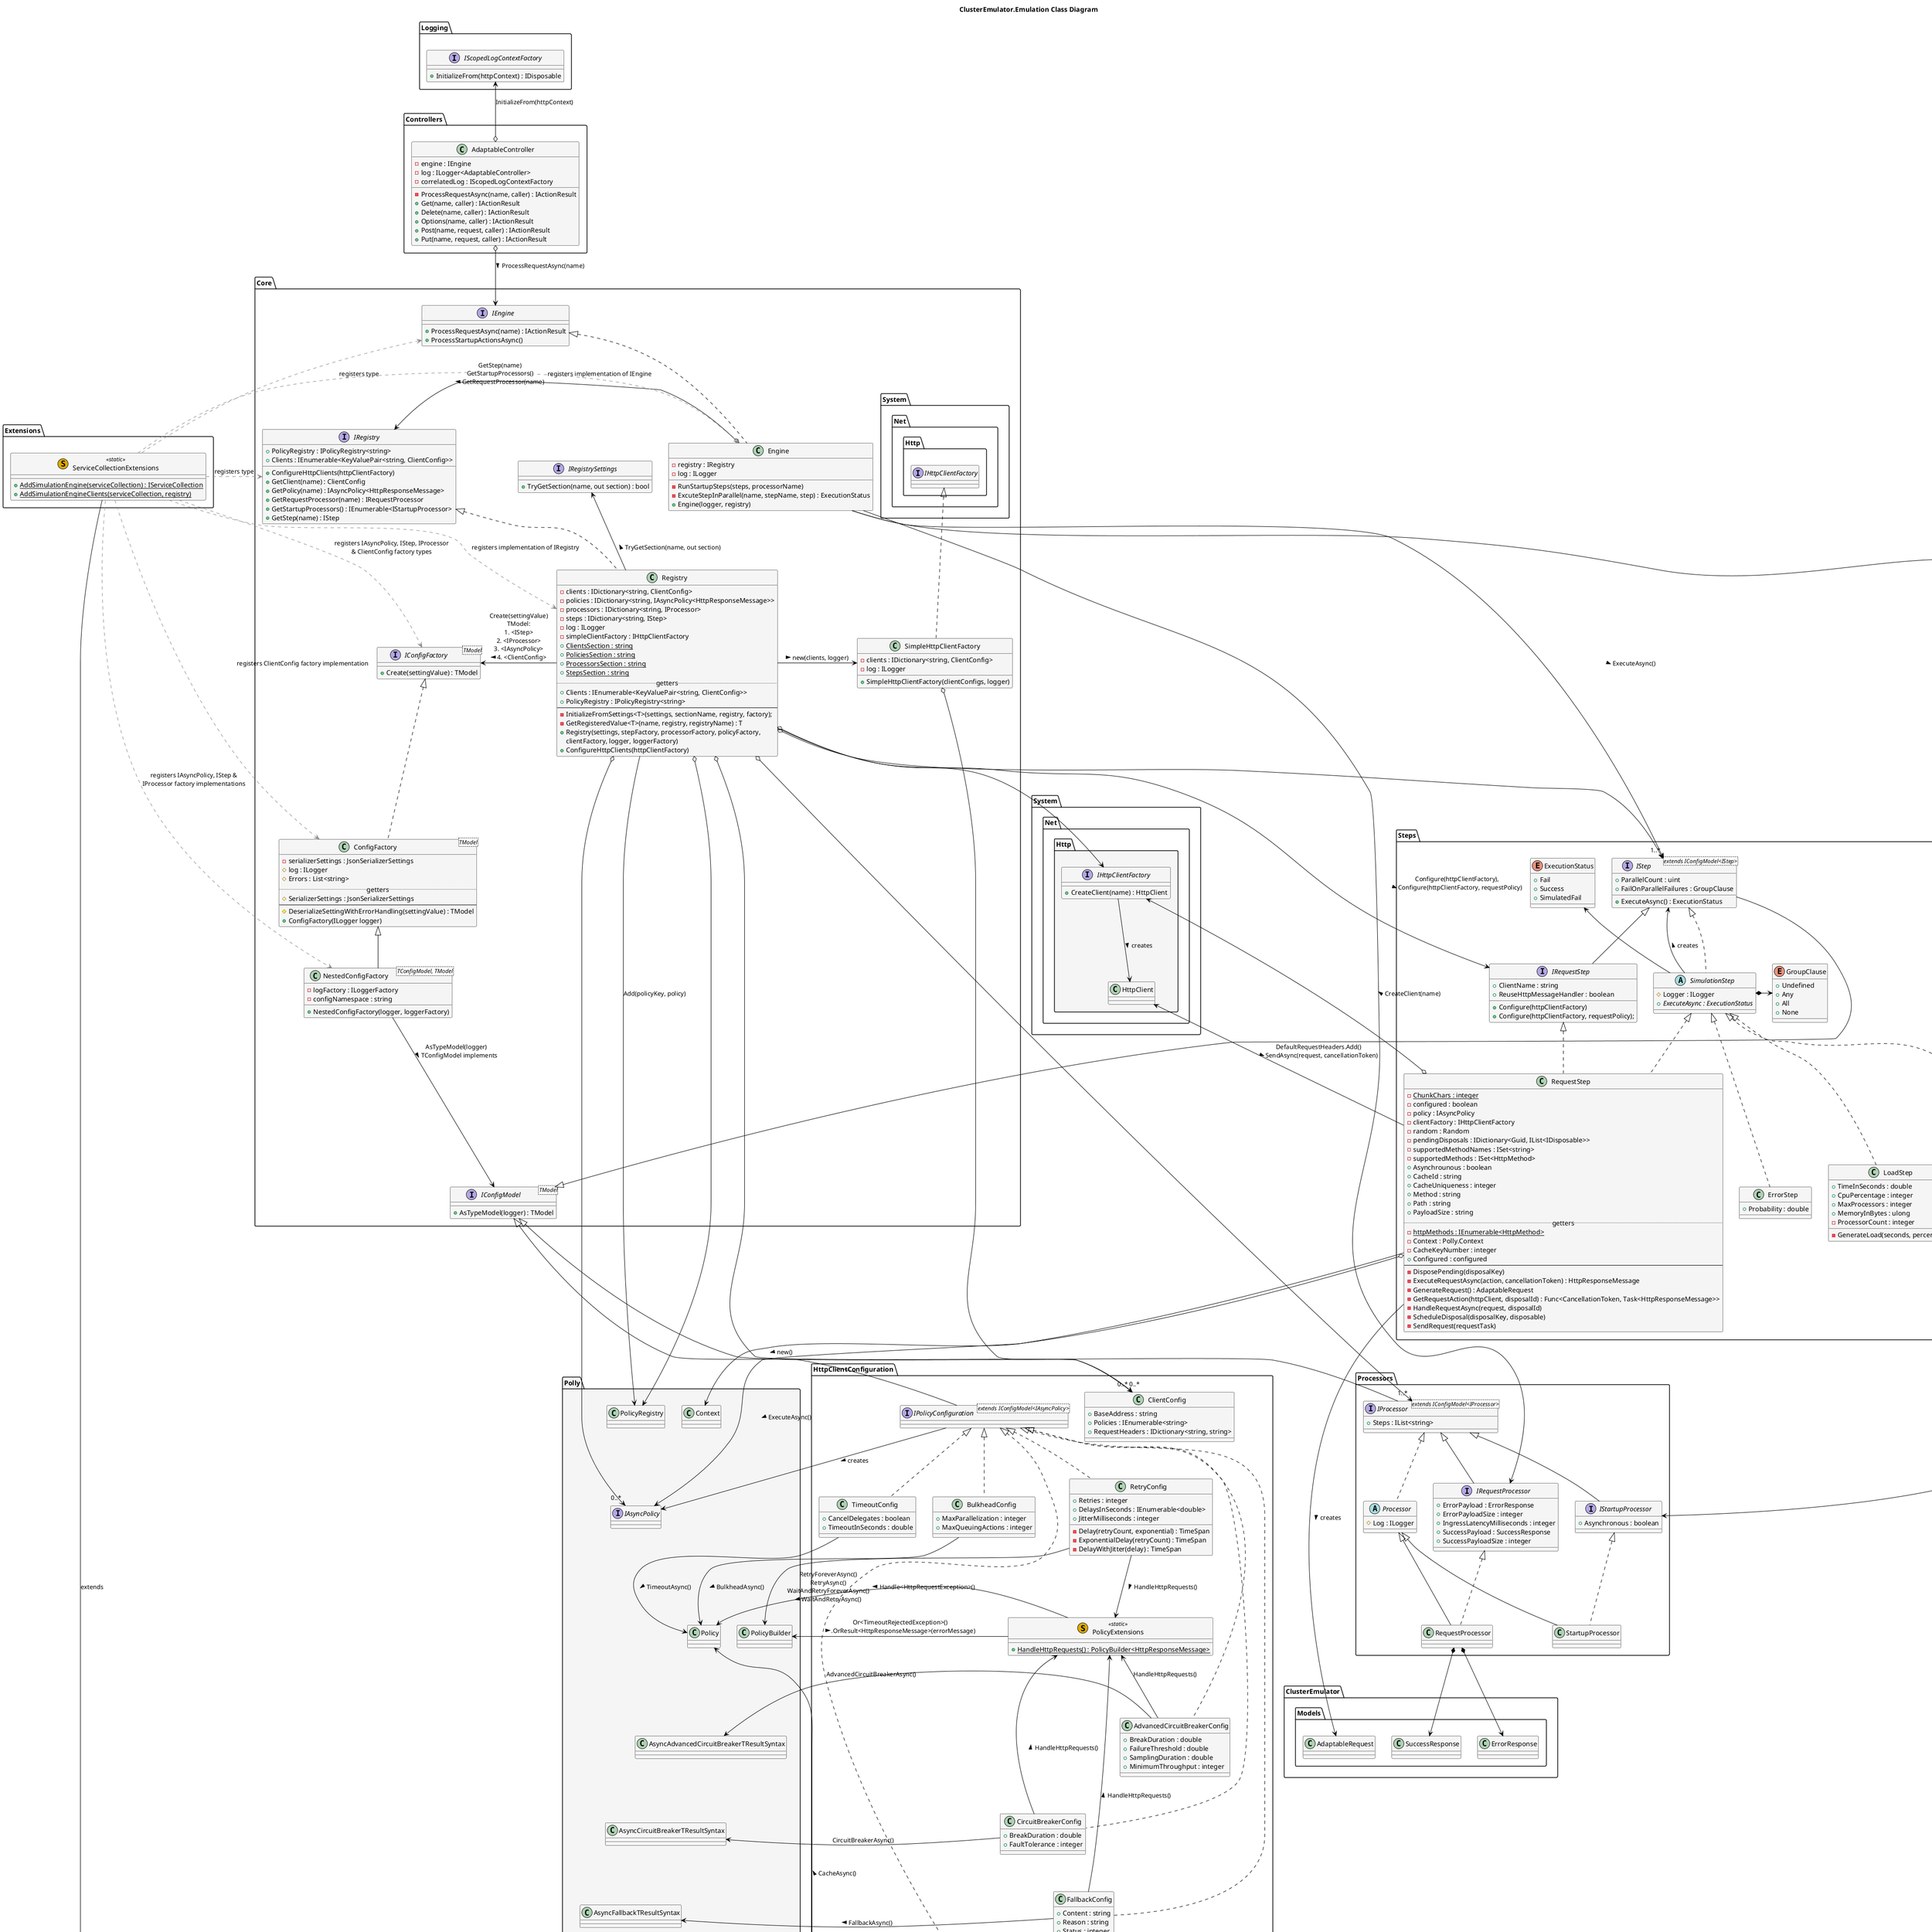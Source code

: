 @startuml

skinparam class {
    FontName Arial
    BorderColor black
    BackgroundColor whitesmoke
    ArrowColor black
}

title ClusterEmulator.Emulation Class Diagram


namespace Controllers {
    class AdaptableController {
        - engine : IEngine
        - log : ILogger<AdaptableController>
        - correlatedLog : IScopedLogContextFactory
        - ProcessRequestAsync(name, caller) : IActionResult
        + Get(name, caller) : IActionResult
        + Delete(name, caller) : IActionResult
        + Options(name, caller) : IActionResult
        + Post(name, request, caller) : IActionResult
        + Put(name, request, caller) : IActionResult
    }
}

namespace Core {
    interface IConfigFactory<TModel> {
        + Create(settingValue) : TModel
    }

    class ConfigFactory<TModel> implements IConfigFactory {
        - serializerSettings : JsonSerializerSettings
        # log : ILogger
        # Errors : List<string>
        ..getters..
        # SerializerSettings : JsonSerializerSettings
        ----
        # DeserializeSettingWithErrorHandling(settingValue) : TModel
        + ConfigFactory(ILogger logger)
    }

    interface IEngine {
        + ProcessRequestAsync(name) : IActionResult
        + ProcessStartupActionsAsync()
    }

    class Engine implements IEngine {
        - registry : IRegistry
        - log : ILogger
        - RunStartupSteps(steps, processorName)
        - ExcuteStepInParallel(name, stepName, step) : ExecutionStatus
        + Engine(logger, registry)
    }

    interface IConfigModel<TModel> {
        + AsTypeModel(logger) : TModel
    }

    interface IRegistry {
        + PolicyRegistry : IPolicyRegistry<string>
        + Clients : IEnumerable<KeyValuePair<string, ClientConfig>>
        + ConfigureHttpClients(httpClientFactory)
        + GetClient(name) : ClientConfig
        + GetPolicy(name) : IAsyncPolicy<HttpResponseMessage>
        + GetRequestProcessor(name) : IRequestProcessor
        + GetStartupProcessors() : IEnumerable<IStartupProcessor>
        + GetStep(name) : IStep
    }

    interface IRegistrySettings {
        + TryGetSection(name, out section) : bool
    }

    class Registry implements IRegistry {
        - clients : IDictionary<string, ClientConfig>
        - policies : IDictionary<string, IAsyncPolicy<HttpResponseMessage>>
        - processors : IDictionary<string, IProcessor>
        - steps : IDictionary<string, IStep>
        - log : ILogger
        - simpleClientFactory : IHttpClientFactory
        + {static} ClientsSection : string
        + {static} PoliciesSection : string
        + {static} ProcessorsSection : string
        + {static} StepsSection : string
        ..getters..
        + Clients : IEnumerable<KeyValuePair<string, ClientConfig>>
        + PolicyRegistry : IPolicyRegistry<string>
        ----
        - InitializeFromSettings<T>(settings, sectionName, registry, factory);
        - GetRegisteredValue<T>(name, registry, registryName) : T
        + Registry(settings, stepFactory, processorFactory, policyFactory,
        clientFactory, logger, loggerFactory)
        + ConfigureHttpClients(httpClientFactory)
    }

    class NestedConfigFactory<TConfigModel, TModel> extends ConfigFactory {
        - logFactory : ILoggerFactory
        - configNamespace : string
        + NestedConfigFactory(logger, loggerFactory)
    }

    class SimpleHttpClientFactory implements System.Net.Http.IHttpClientFactory {
        - clients : IDictionary<string, ClientConfig>
        - log : ILogger
        + SimpleHttpClientFactory(clientConfigs, logger)
    }

    Engine o-right-> IRegistry : GetStep(name)\nGetStartupProcessors()\nGetRequestProcessor(name) >
    NestedConfigFactory --> IConfigModel : AsTypeModel(logger)\nTConfigModel implements >
    Registry -up-> IRegistrySettings : TryGetSection(name, out section) >
    Registry -right-> IConfigFactory : Create(settingValue)\nTModel:\n1. <IStep>\n2. <IProcessor>\n3. <IAsyncPolicy>\n4. <ClientConfig> >
    Registry -right-> SimpleHttpClientFactory : new(clients, logger) >
}


namespace Extensions {
    class ServiceCollectionExtensions << (S,#DDAA00) static >> {
        + {static} AddSimulationEngine(serviceCollection) : IServiceCollection
        + {static} AddSimulationEngineClients(serviceCollection, registry)
    }
}


namespace System.Net.Http #whitesmoke {
    interface IHttpClientFactory {
        + CreateClient(name) : HttpClient
    }

    IHttpClientFactory --> HttpClient : creates >
}

namespace HttpClientConfiguration {
    interface IPolicyConfiguration<extends IConfigModel<IAsyncPolicy>> extends Core.IConfigModel

    class PolicyExtensions << (S,#DDAA00) static >> {
        + {static} HandleHttpRequests() : PolicyBuilder<HttpResponseMessage>
    }

    class AdvancedCircuitBreakerConfig implements IPolicyConfiguration {
        + BreakDuration : double
        + FailureThreshold : double
        + SamplingDuration : double
        + MinimumThroughput : integer
    }

    class BulkheadConfig implements IPolicyConfiguration {
        + MaxParallelization : integer
        + MaxQueuingActions : integer
    }

    class CircuitBreakerConfig implements IPolicyConfiguration {
        + BreakDuration : double
        + FaultTolerance : integer
    }

    class FallbackConfig implements IPolicyConfiguration {

        + Content : string
        + Reason : string
        + Status : integer
    }

    class RetryConfig implements IPolicyConfiguration {
        + Retries : integer
        + DelaysInSeconds : IEnumerable<double>
        + JitterMilliseconds : integer
        - Delay(retryCount, exponential) : TimeSpan
        - ExponentialDelay(retryCount) : TimeSpan
        - DelayWithJitter(delay) : TimeSpan
    }

    class TimeoutConfig implements IPolicyConfiguration {
        + CancelDelegates : boolean
        + TimeoutInSeconds : double
    }

    class ClientConfig {
        + BaseAddress : string
        + Policies : IEnumerable<string>
        + RequestHeaders : IDictionary<string, string>
    }


    class CacheConfig implements IPolicyConfiguration {
        + Time : CacheTime
        + Absolute : boolean
        + Sliding : boolean
        - cacheProvider : IAsyncCacheProvider
        - strategy : ITtlStrategy
        + CacheConfig()
        + CacheConfig(cacheProvider)
        - CacheOKResponse(pollyContext, httpResponseMessage) : Ttl
        - CreateStrategy() : ITtlStrategy
    }

    class CacheTime {
        + Days : integer
        + Hours : integer
        + Minutes : integer
        + Seconds : integer
        + AsTimeSpan() : TimeSpan
    }

    CacheConfig *-left-> CacheTime
    AdvancedCircuitBreakerConfig -up-> PolicyExtensions : HandleHttpRequests()
    CircuitBreakerConfig -up-> PolicyExtensions : HandleHttpRequests() >
    FallbackConfig -up-> PolicyExtensions : HandleHttpRequests() >
    RetryConfig --> PolicyExtensions : HandleHttpRequests() >

    TimeoutConfig -[hidden]> BulkheadConfig
    TimeoutConfig -[hidden]> RetryConfig
    RetryConfig -[hidden]--> CircuitBreakerConfig
    
    AdvancedCircuitBreakerConfig -[hidden]-> CircuitBreakerConfig
    CircuitBreakerConfig -[hidden]-> FallbackConfig
    
    FallbackConfig -[hidden]--> CacheConfig
}

namespace Logging {
    interface IScopedLogContextFactory {
        + InitializeFrom(httpContext) : IDisposable
    }
}

namespace Processors {
    interface IProcessor<extends IConfigModel<IProcessor>> extends Core.IConfigModel {
        + Steps : IList<string>
    }

    interface IRequestProcessor extends IProcessor {

        + ErrorPayload : ErrorResponse
        + ErrorPayloadSize : integer
        + IngressLatencyMilliseconds : integer
        + SuccessPayload : SuccessResponse
        + SuccessPayloadSize : integer
    }

    interface IStartupProcessor extends IProcessor {
        + Asynchronous : boolean
    }

    abstract Processor implements IProcessor {
        # Log : ILogger
    }

    class RequestProcessor extends Processor implements IRequestProcessor

    class StartupProcessor extends Processor implements IStartupProcessor
}

namespace Steps {
    interface IStep<extends IConfigModel<IStep>> extends Core.IConfigModel {
        + ParallelCount : uint
        + FailOnParallelFailures : GroupClause
        + ExecuteAsync() : ExecutionStatus
    }

    enum GroupClause {
        + Undefined
        + Any
        + All
        + None
    }

    enum ExecutionStatus {
        + Fail
        + Success
        + SimulatedFail
    }

    interface IRequestStep extends IStep {
        + ClientName : string
        + ReuseHttpMessageHandler : boolean
        + Configure(httpClientFactory)
        + Configure(httpClientFactory, requestPolicy);
    }

    abstract SimulationStep implements IStep {
        # Logger : ILogger
        + {abstract} ExecuteAsync : ExecutionStatus
    }

    class DelayStep implements SimulationStep {
        + Time : double
        - Delay : TimeSpan
    }

    class ErrorStep implements SimulationStep {
        + Probability : double
    }

    class LoadStep implements SimulationStep {
        + TimeInSeconds : double
        + CpuPercentage : integer
        + MaxProcessors : integer
        + MemoryInBytes : ulong
        - ProcessorCount : integer
        - GenerateLoad(seconds, percentage)
    }

    class RequestStep implements SimulationStep, IRequestStep {
        - {static} ChunkChars : integer
        - configured : boolean
        - policy : IAsyncPolicy
        - clientFactory : IHttpClientFactory
        - random : Random
        - pendingDisposals : IDictionary<Guid, IList<IDisposable>>
        - supportedMethodNames : ISet<string>
        - supportedMethods : ISet<HttpMethod>
        + Asynchrounous : boolean
        + CacheId : string
        + CacheUniqueness : integer
        + Method : string
        + Path : string
        + PayloadSize : string
        .. getters ..
        - {static} httpMethods : IEnumerable<HttpMethod>
        - Context : Polly.Context
        - CacheKeyNumber : integer
        + Configured : configured
        ----
        - DisposePending(disposalKey)
        - ExecuteRequestAsync(action, cancellationToken) : HttpResponseMessage
        - GenerateRequest() : AdaptableRequest
        - GetRequestAction(httpClient, disposalId) : Func<CancellationToken, Task<HttpResponseMessage>>
        - HandleRequestAsync(request, disposalId)
        - ScheduleDisposal(disposalKey, disposable)
        - SendRequest(requestTask)
    }

    SimulationStep *-right-> GroupClause
    SimulationStep -up-> ExecutionStatus
    SimulationStep -up-> IStep : creates >
}


namespace Microsoft.Extensions.DependencyInjection #whitesmoke {
    interface IServiceCollection
}

namespace Microsoft.Extensions.Caching.Memory #whitesmoke {
    interface IMemoryCache
}

'Polly namespaces'
namespace Polly #whitesmoke {
    interface IAsyncPolicy
    PolicyRegistry -[hidden]> Context
    PolicyRegistry -[hidden]-> IAsyncPolicy

    IAsyncPolicy -[hidden]-> Policy
    Policy -[hidden]> PolicyBuilder

    PolicyBuilder -[hidden]-> AsyncAdvancedCircuitBreakerTResultSyntax
    AsyncAdvancedCircuitBreakerTResultSyntax -[hidden]-> AsyncCircuitBreakerTResultSyntax
    AsyncCircuitBreakerTResultSyntax -[hidden]-> AsyncFallbackTResultSyntax
}

namespace Polly.Caching #whitesmoke {
    interface IAsyncCacheProvider
    interface ITtlStrategy
    IAsyncCacheProvider -[hidden]> ITtlStrategy
    ITtlStrategy -[hidden]> ResultTtl

    ResultTtl -[hidden]-> SlidingTtl
    SlidingTtl -[hidden]> RelativeTtl
    RelativeTtl -[hidden]> AbsoluteTtl 
}

Polly.AsyncFallbackTResultSyntax -[hidden]--> Polly.Caching.ITtlStrategy

Controllers.AdaptableController o--> Core.IEngine : ProcessRequestAsync(name) >
Controllers.AdaptableController o-up-> Logging.IScopedLogContextFactory : InitializeFrom(httpContext)

Core.Engine --> Processors.IRequestProcessor
Core.Engine --> Processors.IStartupProcessor
Core.Engine --> Steps.IStep : ExecuteAsync() >

Core.Registry o--> "0..*" HttpClientConfiguration.ClientConfig
Core.Registry o--> "1..*" Processors.IProcessor
Core.Registry o--> "1..*" Steps.IStep

Core.Registry o--> Polly.PolicyRegistry
Core.Registry o--> "0..*" Polly.IAsyncPolicy
Core.Registry o--> System.Net.Http.IHttpClientFactory

Core.Registry --> Polly.PolicyRegistry : Add(policyKey, policy)
Core.Registry --> Steps.IRequestStep : Configure(httpClientFactory),\nConfigure(httpClientFactory, requestPolicy)  >

Core.SimpleHttpClientFactory o--> "0..*" HttpClientConfiguration.ClientConfig

Extensions.ServiceCollectionExtensions -up-> Microsoft.Extensions.DependencyInjection.IServiceCollection: extends
Extensions.ServiceCollectionExtensions .[#888888].> Core.IConfigFactory : registers IAsyncPolicy, IStep, IProcessor\n& ClientConfig factory types
Extensions.ServiceCollectionExtensions .[#888888].> Core.NestedConfigFactory : registers IAsyncPolicy, IStep &\nIProcessor factory implementations
Extensions.ServiceCollectionExtensions .[#888888].> Core.ConfigFactory : registers ClientConfig factory implementation
Extensions.ServiceCollectionExtensions .[#888888].> Core.IRegistry : registers type
Extensions.ServiceCollectionExtensions .[#888888].> Core.Registry : registers implementation of IRegistry
Extensions.ServiceCollectionExtensions .[#888888]up..> Core.IEngine : registers type
Extensions.ServiceCollectionExtensions .[#888888].> Core.Engine : registers implementation of IEngine


HttpClientConfiguration.IPolicyConfiguration -up-> Polly.IAsyncPolicy : creates >

HttpClientConfiguration.PolicyExtensions -up--> Polly.Policy : Handle<HttpRequestException>() >
HttpClientConfiguration.PolicyExtensions -up--> Polly.PolicyBuilder : Or<TimeoutRejectedException>()\n.OrResult<HttpResponseMessage>(errorMessage) >

HttpClientConfiguration.RetryConfig -right-> Polly.PolicyBuilder : RetryForeverAsync()\nRetryAsync()\nWaitAndRetryForeverAsync()\nWaitAndRetryAsync() >
HttpClientConfiguration.TimeoutConfig -right-> Polly.Policy : TimeoutAsync() >
HttpClientConfiguration.BulkheadConfig -right-> Polly.Policy : BulkheadAsync() >

HttpClientConfiguration.AdvancedCircuitBreakerConfig -right-> Polly.AsyncAdvancedCircuitBreakerTResultSyntax : AdvancedCircuitBreakerAsync()
HttpClientConfiguration.CircuitBreakerConfig -right-> Polly.AsyncCircuitBreakerTResultSyntax : CircuitBreakerAsync()
HttpClientConfiguration.FallbackConfig -right-> Polly.AsyncFallbackTResultSyntax : FallbackAsync() >

HttpClientConfiguration.CacheConfig -up-> Polly.Policy : CacheAsync() >
HttpClientConfiguration.CacheConfig o-right-> Polly.Caching.IAsyncCacheProvider
HttpClientConfiguration.CacheConfig o-right-> Polly.Caching.ITtlStrategy
HttpClientConfiguration.CacheConfig --> Polly.Caching.AbsoluteTtl : new() >
HttpClientConfiguration.CacheConfig --> Polly.Caching.SlidingTtl : new() >
HttpClientConfiguration.CacheConfig --> Polly.Caching.RelativeTtl : new() >
HttpClientConfiguration.CacheConfig -right-> Polly.Caching.ResultTtl : new() >
HttpClientConfiguration.CacheConfig --> Microsoft.Extensions.Caching.Memory.IMemoryCache : new() >

Processors.RequestProcessor *--> ClusterEmulator.Models.ErrorResponse
Processors.RequestProcessor *--> ClusterEmulator.Models.SuccessResponse

Steps.RequestStep o--> Polly.Context : new() >
Steps.RequestStep o-up-> System.Net.Http.IHttpClientFactory : CreateClient(name) >
Steps.RequestStep -up-> System.Net.Http.HttpClient : DefaultRequestHeaders.Add()\nSendAsync(request, cancellationToken) >
Steps.RequestStep --> Polly.IAsyncPolicy : ExecuteAsync() >
Steps.RequestStep --> ClusterEmulator.Models.AdaptableRequest : creates >


@enduml